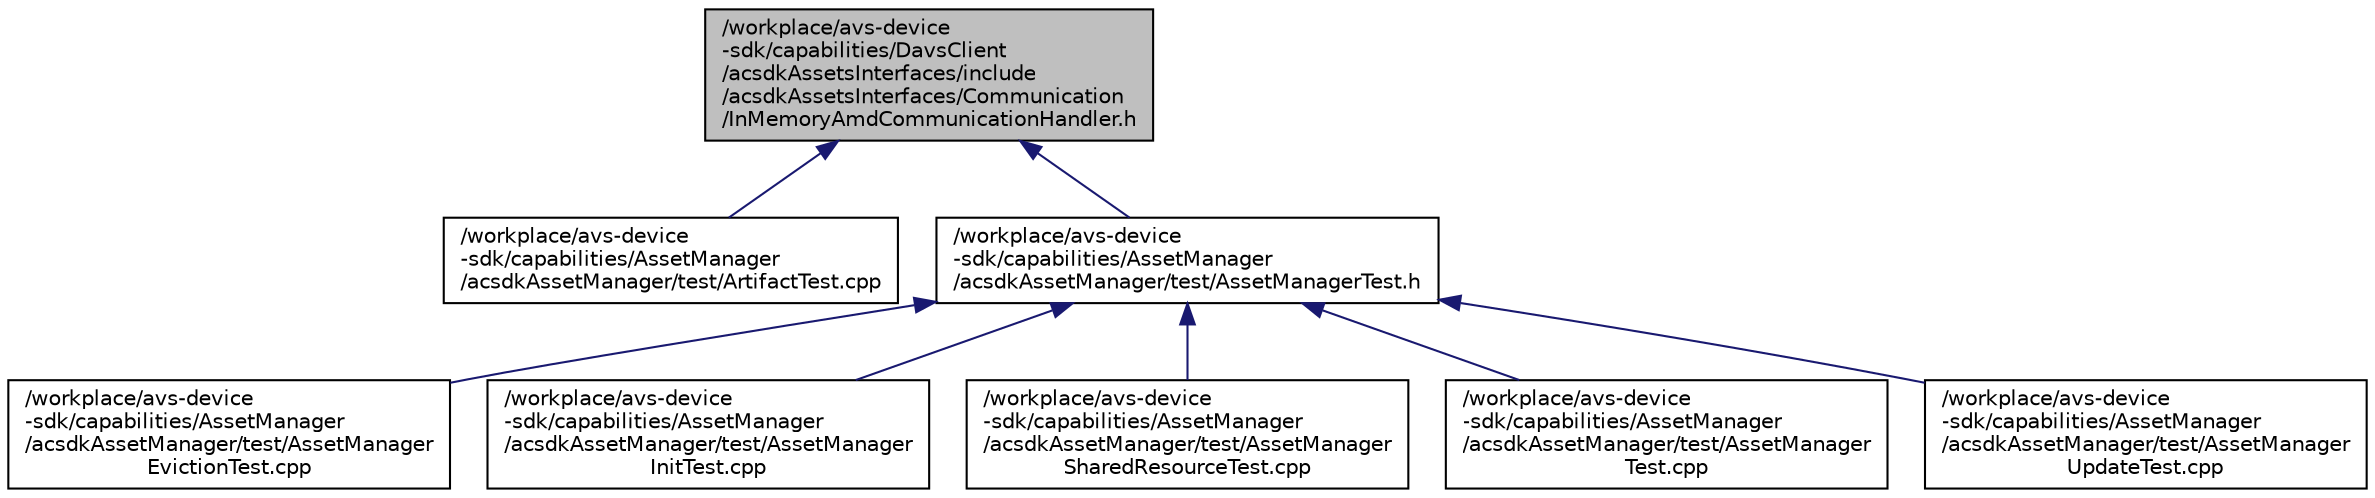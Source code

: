 digraph "/workplace/avs-device-sdk/capabilities/DavsClient/acsdkAssetsInterfaces/include/acsdkAssetsInterfaces/Communication/InMemoryAmdCommunicationHandler.h"
{
 // LATEX_PDF_SIZE
  edge [fontname="Helvetica",fontsize="10",labelfontname="Helvetica",labelfontsize="10"];
  node [fontname="Helvetica",fontsize="10",shape=record];
  Node1 [label="/workplace/avs-device\l-sdk/capabilities/DavsClient\l/acsdkAssetsInterfaces/include\l/acsdkAssetsInterfaces/Communication\l/InMemoryAmdCommunicationHandler.h",height=0.2,width=0.4,color="black", fillcolor="grey75", style="filled", fontcolor="black",tooltip=" "];
  Node1 -> Node2 [dir="back",color="midnightblue",fontsize="10",style="solid",fontname="Helvetica"];
  Node2 [label="/workplace/avs-device\l-sdk/capabilities/AssetManager\l/acsdkAssetManager/test/ArtifactTest.cpp",height=0.2,width=0.4,color="black", fillcolor="white", style="filled",URL="$_artifact_test_8cpp.html",tooltip=" "];
  Node1 -> Node3 [dir="back",color="midnightblue",fontsize="10",style="solid",fontname="Helvetica"];
  Node3 [label="/workplace/avs-device\l-sdk/capabilities/AssetManager\l/acsdkAssetManager/test/AssetManagerTest.h",height=0.2,width=0.4,color="black", fillcolor="white", style="filled",URL="$_asset_manager_test_8h.html",tooltip=" "];
  Node3 -> Node4 [dir="back",color="midnightblue",fontsize="10",style="solid",fontname="Helvetica"];
  Node4 [label="/workplace/avs-device\l-sdk/capabilities/AssetManager\l/acsdkAssetManager/test/AssetManager\lEvictionTest.cpp",height=0.2,width=0.4,color="black", fillcolor="white", style="filled",URL="$_asset_manager_eviction_test_8cpp.html",tooltip=" "];
  Node3 -> Node5 [dir="back",color="midnightblue",fontsize="10",style="solid",fontname="Helvetica"];
  Node5 [label="/workplace/avs-device\l-sdk/capabilities/AssetManager\l/acsdkAssetManager/test/AssetManager\lInitTest.cpp",height=0.2,width=0.4,color="black", fillcolor="white", style="filled",URL="$_asset_manager_init_test_8cpp.html",tooltip=" "];
  Node3 -> Node6 [dir="back",color="midnightblue",fontsize="10",style="solid",fontname="Helvetica"];
  Node6 [label="/workplace/avs-device\l-sdk/capabilities/AssetManager\l/acsdkAssetManager/test/AssetManager\lSharedResourceTest.cpp",height=0.2,width=0.4,color="black", fillcolor="white", style="filled",URL="$_asset_manager_shared_resource_test_8cpp.html",tooltip=" "];
  Node3 -> Node7 [dir="back",color="midnightblue",fontsize="10",style="solid",fontname="Helvetica"];
  Node7 [label="/workplace/avs-device\l-sdk/capabilities/AssetManager\l/acsdkAssetManager/test/AssetManager\lTest.cpp",height=0.2,width=0.4,color="black", fillcolor="white", style="filled",URL="$_asset_manager_test_8cpp.html",tooltip=" "];
  Node3 -> Node8 [dir="back",color="midnightblue",fontsize="10",style="solid",fontname="Helvetica"];
  Node8 [label="/workplace/avs-device\l-sdk/capabilities/AssetManager\l/acsdkAssetManager/test/AssetManager\lUpdateTest.cpp",height=0.2,width=0.4,color="black", fillcolor="white", style="filled",URL="$_asset_manager_update_test_8cpp.html",tooltip=" "];
}
